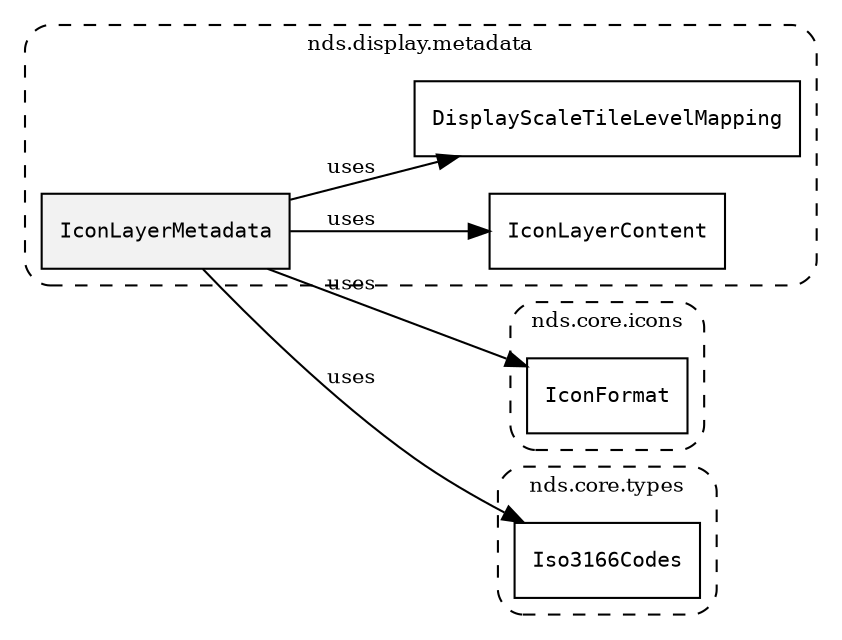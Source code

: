 /**
 * This dot file creates symbol collaboration diagram for IconLayerMetadata.
 */
digraph ZSERIO
{
    node [shape=box, fontsize=10];
    rankdir="LR";
    fontsize=10;
    tooltip="IconLayerMetadata collaboration diagram";

    subgraph "cluster_nds.display.metadata"
    {
        style="dashed, rounded";
        label="nds.display.metadata";
        tooltip="Package nds.display.metadata";
        href="../../../content/packages/nds.display.metadata.html#Package-nds-display-metadata";
        target="_parent";

        "IconLayerMetadata" [style="filled", fillcolor="#0000000D", target="_parent", label=<<font face="monospace"><table align="center" border="0" cellspacing="0" cellpadding="0"><tr><td href="../../../content/packages/nds.display.metadata.html#Structure-IconLayerMetadata" title="Structure defined in nds.display.metadata">IconLayerMetadata</td></tr></table></font>>];
        "IconLayerContent" [target="_parent", label=<<font face="monospace"><table align="center" border="0" cellspacing="0" cellpadding="0"><tr><td href="../../../content/packages/nds.display.metadata.html#Bitmask-IconLayerContent" title="Bitmask defined in nds.display.metadata">IconLayerContent</td></tr></table></font>>];
        "DisplayScaleTileLevelMapping" [target="_parent", label=<<font face="monospace"><table align="center" border="0" cellspacing="0" cellpadding="0"><tr><td href="../../../content/packages/nds.display.metadata.html#Structure-DisplayScaleTileLevelMapping" title="Structure defined in nds.display.metadata">DisplayScaleTileLevelMapping</td></tr></table></font>>];
    }

    subgraph "cluster_nds.core.icons"
    {
        style="dashed, rounded";
        label="nds.core.icons";
        tooltip="Package nds.core.icons";
        href="../../../content/packages/nds.core.icons.html#Package-nds-core-icons";
        target="_parent";

        "IconFormat" [target="_parent", label=<<font face="monospace"><table align="center" border="0" cellspacing="0" cellpadding="0"><tr><td href="../../../content/packages/nds.core.icons.html#Enum-IconFormat" title="Enum defined in nds.core.icons">IconFormat</td></tr></table></font>>];
    }

    subgraph "cluster_nds.core.types"
    {
        style="dashed, rounded";
        label="nds.core.types";
        tooltip="Package nds.core.types";
        href="../../../content/packages/nds.core.types.html#Package-nds-core-types";
        target="_parent";

        "Iso3166Codes" [target="_parent", label=<<font face="monospace"><table align="center" border="0" cellspacing="0" cellpadding="0"><tr><td href="../../../content/packages/nds.core.types.html#Structure-Iso3166Codes" title="Structure defined in nds.core.types">Iso3166Codes</td></tr></table></font>>];
    }

    "IconLayerMetadata" -> "IconLayerContent" [label="uses", fontsize=10];
    "IconLayerMetadata" -> "IconFormat" [label="uses", fontsize=10];
    "IconLayerMetadata" -> "Iso3166Codes" [label="uses", fontsize=10];
    "IconLayerMetadata" -> "DisplayScaleTileLevelMapping" [label="uses", fontsize=10];
}
